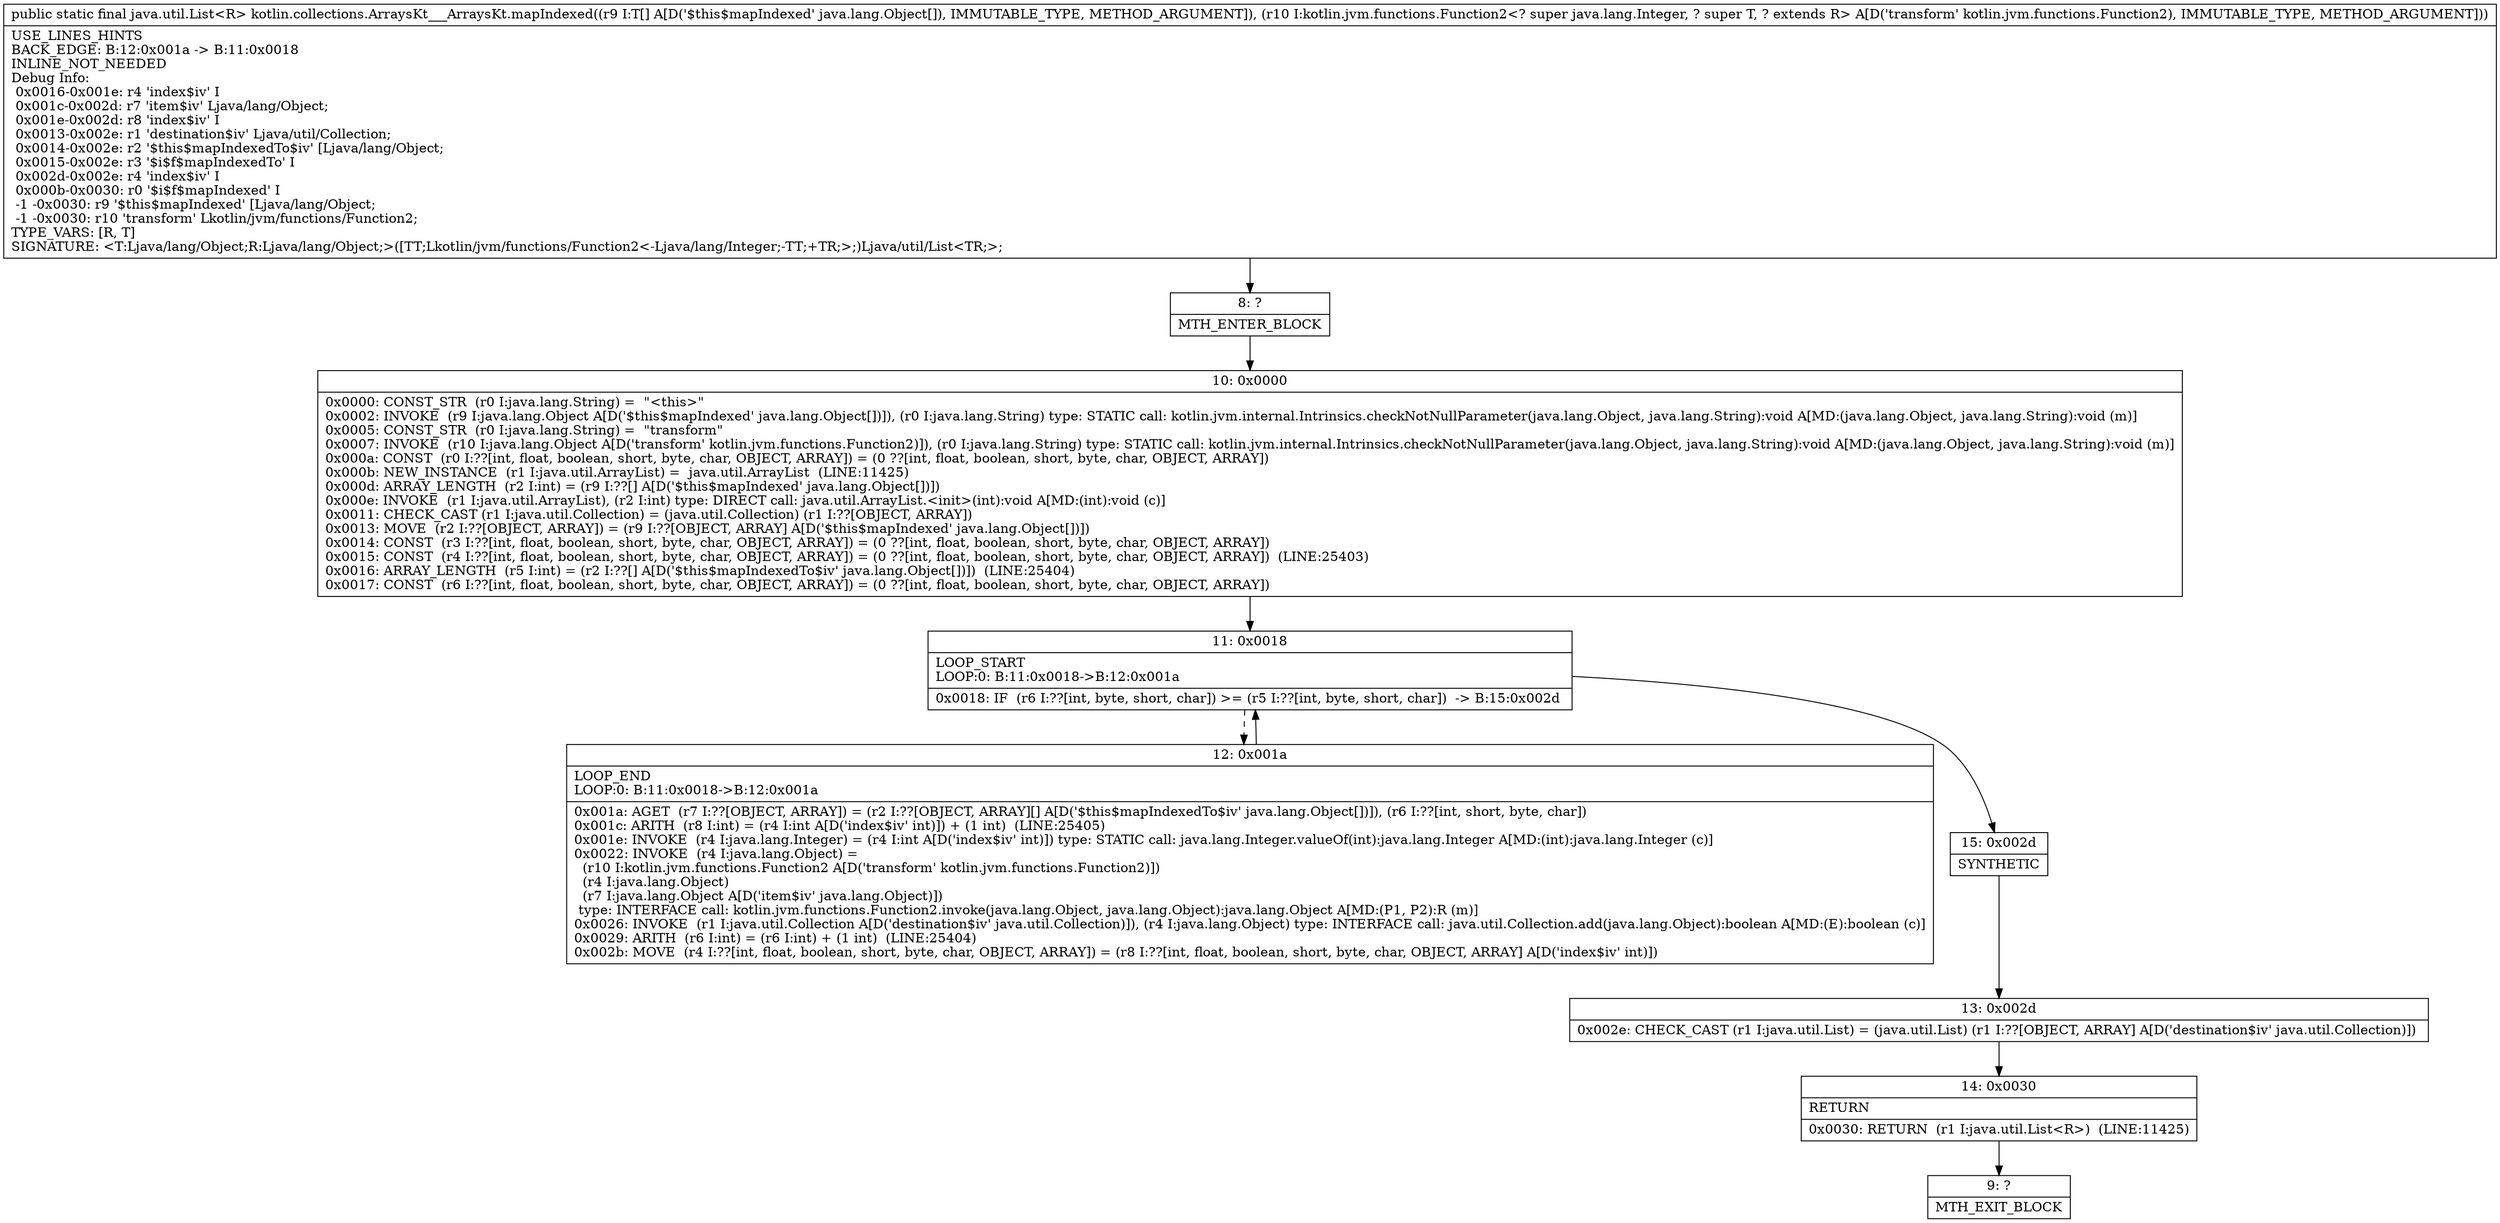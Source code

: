 digraph "CFG forkotlin.collections.ArraysKt___ArraysKt.mapIndexed([Ljava\/lang\/Object;Lkotlin\/jvm\/functions\/Function2;)Ljava\/util\/List;" {
Node_8 [shape=record,label="{8\:\ ?|MTH_ENTER_BLOCK\l}"];
Node_10 [shape=record,label="{10\:\ 0x0000|0x0000: CONST_STR  (r0 I:java.lang.String) =  \"\<this\>\" \l0x0002: INVOKE  (r9 I:java.lang.Object A[D('$this$mapIndexed' java.lang.Object[])]), (r0 I:java.lang.String) type: STATIC call: kotlin.jvm.internal.Intrinsics.checkNotNullParameter(java.lang.Object, java.lang.String):void A[MD:(java.lang.Object, java.lang.String):void (m)]\l0x0005: CONST_STR  (r0 I:java.lang.String) =  \"transform\" \l0x0007: INVOKE  (r10 I:java.lang.Object A[D('transform' kotlin.jvm.functions.Function2)]), (r0 I:java.lang.String) type: STATIC call: kotlin.jvm.internal.Intrinsics.checkNotNullParameter(java.lang.Object, java.lang.String):void A[MD:(java.lang.Object, java.lang.String):void (m)]\l0x000a: CONST  (r0 I:??[int, float, boolean, short, byte, char, OBJECT, ARRAY]) = (0 ??[int, float, boolean, short, byte, char, OBJECT, ARRAY]) \l0x000b: NEW_INSTANCE  (r1 I:java.util.ArrayList) =  java.util.ArrayList  (LINE:11425)\l0x000d: ARRAY_LENGTH  (r2 I:int) = (r9 I:??[] A[D('$this$mapIndexed' java.lang.Object[])]) \l0x000e: INVOKE  (r1 I:java.util.ArrayList), (r2 I:int) type: DIRECT call: java.util.ArrayList.\<init\>(int):void A[MD:(int):void (c)]\l0x0011: CHECK_CAST (r1 I:java.util.Collection) = (java.util.Collection) (r1 I:??[OBJECT, ARRAY]) \l0x0013: MOVE  (r2 I:??[OBJECT, ARRAY]) = (r9 I:??[OBJECT, ARRAY] A[D('$this$mapIndexed' java.lang.Object[])]) \l0x0014: CONST  (r3 I:??[int, float, boolean, short, byte, char, OBJECT, ARRAY]) = (0 ??[int, float, boolean, short, byte, char, OBJECT, ARRAY]) \l0x0015: CONST  (r4 I:??[int, float, boolean, short, byte, char, OBJECT, ARRAY]) = (0 ??[int, float, boolean, short, byte, char, OBJECT, ARRAY])  (LINE:25403)\l0x0016: ARRAY_LENGTH  (r5 I:int) = (r2 I:??[] A[D('$this$mapIndexedTo$iv' java.lang.Object[])])  (LINE:25404)\l0x0017: CONST  (r6 I:??[int, float, boolean, short, byte, char, OBJECT, ARRAY]) = (0 ??[int, float, boolean, short, byte, char, OBJECT, ARRAY]) \l}"];
Node_11 [shape=record,label="{11\:\ 0x0018|LOOP_START\lLOOP:0: B:11:0x0018\-\>B:12:0x001a\l|0x0018: IF  (r6 I:??[int, byte, short, char]) \>= (r5 I:??[int, byte, short, char])  \-\> B:15:0x002d \l}"];
Node_12 [shape=record,label="{12\:\ 0x001a|LOOP_END\lLOOP:0: B:11:0x0018\-\>B:12:0x001a\l|0x001a: AGET  (r7 I:??[OBJECT, ARRAY]) = (r2 I:??[OBJECT, ARRAY][] A[D('$this$mapIndexedTo$iv' java.lang.Object[])]), (r6 I:??[int, short, byte, char]) \l0x001c: ARITH  (r8 I:int) = (r4 I:int A[D('index$iv' int)]) + (1 int)  (LINE:25405)\l0x001e: INVOKE  (r4 I:java.lang.Integer) = (r4 I:int A[D('index$iv' int)]) type: STATIC call: java.lang.Integer.valueOf(int):java.lang.Integer A[MD:(int):java.lang.Integer (c)]\l0x0022: INVOKE  (r4 I:java.lang.Object) = \l  (r10 I:kotlin.jvm.functions.Function2 A[D('transform' kotlin.jvm.functions.Function2)])\l  (r4 I:java.lang.Object)\l  (r7 I:java.lang.Object A[D('item$iv' java.lang.Object)])\l type: INTERFACE call: kotlin.jvm.functions.Function2.invoke(java.lang.Object, java.lang.Object):java.lang.Object A[MD:(P1, P2):R (m)]\l0x0026: INVOKE  (r1 I:java.util.Collection A[D('destination$iv' java.util.Collection)]), (r4 I:java.lang.Object) type: INTERFACE call: java.util.Collection.add(java.lang.Object):boolean A[MD:(E):boolean (c)]\l0x0029: ARITH  (r6 I:int) = (r6 I:int) + (1 int)  (LINE:25404)\l0x002b: MOVE  (r4 I:??[int, float, boolean, short, byte, char, OBJECT, ARRAY]) = (r8 I:??[int, float, boolean, short, byte, char, OBJECT, ARRAY] A[D('index$iv' int)]) \l}"];
Node_15 [shape=record,label="{15\:\ 0x002d|SYNTHETIC\l}"];
Node_13 [shape=record,label="{13\:\ 0x002d|0x002e: CHECK_CAST (r1 I:java.util.List) = (java.util.List) (r1 I:??[OBJECT, ARRAY] A[D('destination$iv' java.util.Collection)]) \l}"];
Node_14 [shape=record,label="{14\:\ 0x0030|RETURN\l|0x0030: RETURN  (r1 I:java.util.List\<R\>)  (LINE:11425)\l}"];
Node_9 [shape=record,label="{9\:\ ?|MTH_EXIT_BLOCK\l}"];
MethodNode[shape=record,label="{public static final java.util.List\<R\> kotlin.collections.ArraysKt___ArraysKt.mapIndexed((r9 I:T[] A[D('$this$mapIndexed' java.lang.Object[]), IMMUTABLE_TYPE, METHOD_ARGUMENT]), (r10 I:kotlin.jvm.functions.Function2\<? super java.lang.Integer, ? super T, ? extends R\> A[D('transform' kotlin.jvm.functions.Function2), IMMUTABLE_TYPE, METHOD_ARGUMENT]))  | USE_LINES_HINTS\lBACK_EDGE: B:12:0x001a \-\> B:11:0x0018\lINLINE_NOT_NEEDED\lDebug Info:\l  0x0016\-0x001e: r4 'index$iv' I\l  0x001c\-0x002d: r7 'item$iv' Ljava\/lang\/Object;\l  0x001e\-0x002d: r8 'index$iv' I\l  0x0013\-0x002e: r1 'destination$iv' Ljava\/util\/Collection;\l  0x0014\-0x002e: r2 '$this$mapIndexedTo$iv' [Ljava\/lang\/Object;\l  0x0015\-0x002e: r3 '$i$f$mapIndexedTo' I\l  0x002d\-0x002e: r4 'index$iv' I\l  0x000b\-0x0030: r0 '$i$f$mapIndexed' I\l  \-1 \-0x0030: r9 '$this$mapIndexed' [Ljava\/lang\/Object;\l  \-1 \-0x0030: r10 'transform' Lkotlin\/jvm\/functions\/Function2;\lTYPE_VARS: [R, T]\lSIGNATURE: \<T:Ljava\/lang\/Object;R:Ljava\/lang\/Object;\>([TT;Lkotlin\/jvm\/functions\/Function2\<\-Ljava\/lang\/Integer;\-TT;+TR;\>;)Ljava\/util\/List\<TR;\>;\l}"];
MethodNode -> Node_8;Node_8 -> Node_10;
Node_10 -> Node_11;
Node_11 -> Node_12[style=dashed];
Node_11 -> Node_15;
Node_12 -> Node_11;
Node_15 -> Node_13;
Node_13 -> Node_14;
Node_14 -> Node_9;
}

